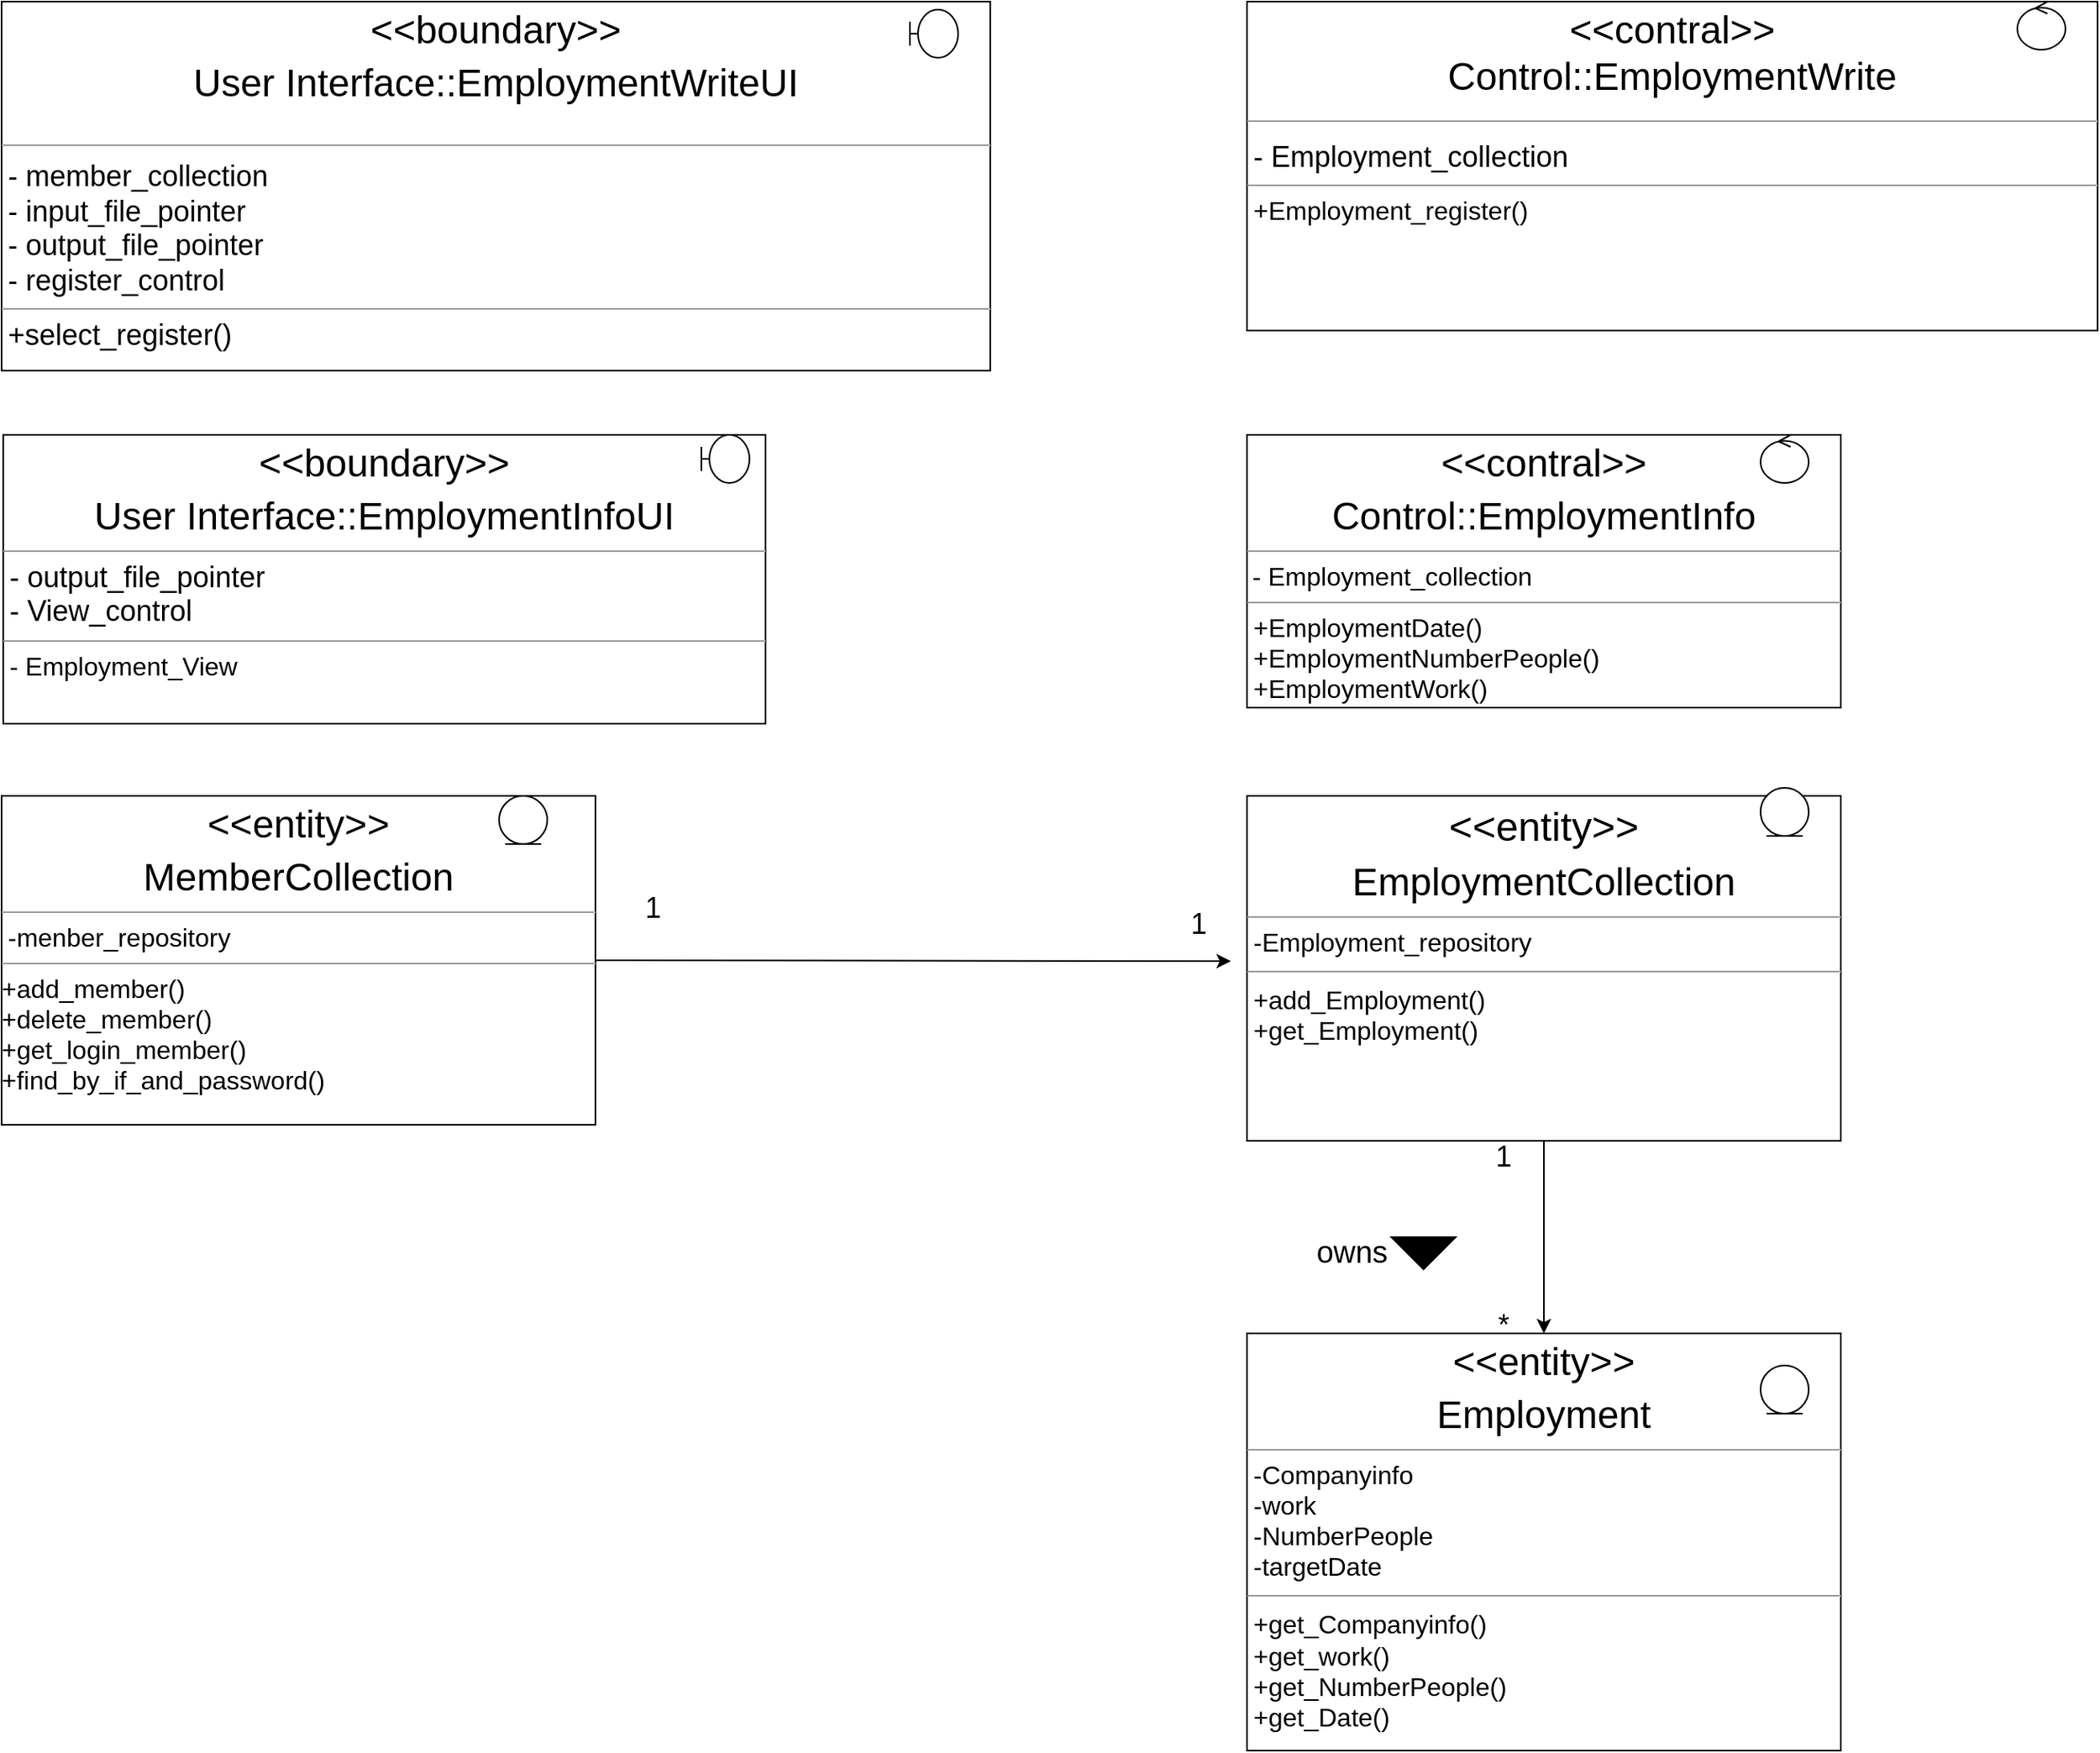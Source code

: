 <mxfile version="21.3.3" type="device">
  <diagram name="Page-1" id="Jw_VSQ_Z35y2hl4-dUQj">
    <mxGraphModel dx="2871" dy="-719" grid="1" gridSize="10" guides="1" tooltips="1" connect="1" arrows="1" fold="1" page="1" pageScale="1" pageWidth="827" pageHeight="1169" math="0" shadow="0">
      <root>
        <mxCell id="0" />
        <mxCell id="1" parent="0" />
        <mxCell id="moXTIgDV0GI7JlB2DhHy-83" value="&lt;p style=&quot;border-color: var(--border-color); text-align: center; margin: 4px 0px 0px;&quot;&gt;&lt;font style=&quot;font-size: 24px;&quot;&gt;&lt;span style=&quot;background-color: initial; border-color: var(--border-color);&quot;&gt;&amp;lt;&amp;lt;boundary&amp;gt;&amp;gt;&lt;/span&gt;&lt;/font&gt;&lt;/p&gt;&lt;p style=&quot;border-color: var(--border-color); text-align: center; margin: 4px 0px 0px;&quot;&gt;&lt;font style=&quot;font-size: 24px;&quot;&gt;&lt;span style=&quot;background-color: initial; border-color: var(--border-color);&quot;&gt;User Interface::EmploymentWriteUI&lt;/span&gt;&lt;/font&gt;&lt;/p&gt;&lt;br&gt;&lt;hr style=&quot;font-size: 18px;&quot; size=&quot;1&quot;&gt;&lt;p style=&quot;border-color: var(--border-color); margin: 0px 0px 0px 4px; font-size: 18px;&quot;&gt;&lt;font style=&quot;font-size: 18px;&quot;&gt;- member_collection&lt;br&gt;&lt;/font&gt;&lt;/p&gt;&lt;p style=&quot;border-color: var(--border-color); margin: 0px 0px 0px 4px; font-size: 18px;&quot;&gt;&lt;font style=&quot;font-size: 18px;&quot;&gt;-&lt;/font&gt;&lt;span style=&quot;background-color: initial;&quot;&gt;&amp;nbsp;input_file_pointer&lt;/span&gt;&lt;/p&gt;&lt;p style=&quot;border-color: var(--border-color); margin: 0px 0px 0px 4px; font-size: 18px;&quot;&gt;&lt;font style=&quot;font-size: 18px;&quot;&gt;- output_file_pointer&lt;/font&gt;&lt;/p&gt;&lt;p style=&quot;margin: 0px 0px 0px 4px; font-size: 18px;&quot;&gt;&lt;/p&gt;&lt;p style=&quot;border-color: var(--border-color); margin: 0px 0px 0px 4px; font-size: 18px;&quot;&gt;&lt;font style=&quot;font-size: 18px;&quot;&gt;- register_control&lt;/font&gt;&lt;/p&gt;&lt;hr size=&quot;1&quot;&gt;&lt;p style=&quot;border-color: var(--border-color); margin: 0px 0px 0px 4px;&quot;&gt;&lt;font style=&quot;font-size: 18px;&quot;&gt;+select_register()&lt;/font&gt;&lt;/p&gt;" style="verticalAlign=top;align=left;overflow=fill;fontSize=12;fontFamily=Helvetica;html=1;whiteSpace=wrap;" parent="1" vertex="1">
          <mxGeometry x="-1600" y="1230" width="616" height="230" as="geometry" />
        </mxCell>
        <mxCell id="moXTIgDV0GI7JlB2DhHy-84" value="&lt;p style=&quot;border-color: var(--border-color); text-align: center; margin: 4px 0px 0px; font-size: 24px;&quot;&gt;&amp;lt;&amp;lt;contral&amp;gt;&amp;gt;&lt;br&gt;&lt;font style=&quot;font-size: 24px;&quot;&gt;&lt;font style=&quot;font-size: 24px;&quot;&gt;&lt;span style=&quot;background-color: initial;&quot;&gt;Control::&lt;/span&gt;&lt;/font&gt;&lt;span style=&quot;background-color: initial;&quot;&gt;EmploymentWrite&lt;/span&gt;&lt;/font&gt;&lt;/p&gt;&lt;hr style=&quot;font-size: 24px;&quot; size=&quot;1&quot;&gt;&lt;p style=&quot;margin:0px;margin-left:4px;&quot;&gt;&lt;font style=&quot;font-size: 18px;&quot;&gt;- Employment_collection&lt;/font&gt;&lt;font size=&quot;3&quot;&gt;&lt;br&gt;&lt;/font&gt;&lt;/p&gt;&lt;hr size=&quot;1&quot;&gt;&lt;p style=&quot;border-color: var(--border-color); margin: 0px 0px 0px 4px; font-size: 16px;&quot;&gt;+Employment_register()&lt;br&gt;&lt;/p&gt;" style="verticalAlign=top;align=left;overflow=fill;fontSize=12;fontFamily=Helvetica;html=1;whiteSpace=wrap;" parent="1" vertex="1">
          <mxGeometry x="-824" y="1230" width="530" height="205" as="geometry" />
        </mxCell>
        <mxCell id="moXTIgDV0GI7JlB2DhHy-85" value="&lt;p style=&quot;border-color: var(--border-color); text-align: center; margin: 4px 0px 0px;&quot;&gt;&lt;span style=&quot;font-size: 24px;&quot;&gt;&amp;lt;&amp;lt;entity&amp;gt;&amp;gt;&lt;/span&gt;&lt;/p&gt;&lt;p style=&quot;border-color: var(--border-color); text-align: center; margin: 4px 0px 0px;&quot;&gt;&lt;span style=&quot;font-size: 24px;&quot;&gt;MemberCollection&lt;/span&gt;&lt;/p&gt;&lt;hr size=&quot;1&quot;&gt;&lt;p style=&quot;margin: 0px 0px 0px 4px; font-size: 16px;&quot;&gt;-menber_repository&lt;/p&gt;&lt;hr size=&quot;1&quot;&gt;&lt;p style=&quot;border-color: var(--border-color); margin: 0px 0px 0px 4px; font-size: 16px;&quot;&gt;&lt;/p&gt;&lt;font style=&quot;font-size: 16px;&quot;&gt;+add_member()&lt;br&gt;+delete_member()&lt;br&gt;+get_login_member()&lt;br&gt;+find_by_if_and_password()&lt;br&gt;&lt;/font&gt;" style="verticalAlign=top;align=left;overflow=fill;fontSize=12;fontFamily=Helvetica;html=1;whiteSpace=wrap;" parent="1" vertex="1">
          <mxGeometry x="-1600" y="1725" width="370" height="205" as="geometry" />
        </mxCell>
        <mxCell id="moXTIgDV0GI7JlB2DhHy-86" value="&lt;p style=&quot;border-color: var(--border-color); text-align: center; margin: 4px 0px 0px; font-size: 25px;&quot;&gt;&lt;font style=&quot;font-size: 25px;&quot;&gt;&amp;lt;&amp;lt;entity&amp;gt;&amp;gt;&lt;span style=&quot;background-color: initial;&quot;&gt;&lt;font style=&quot;font-size: 25px;&quot;&gt;&lt;br&gt;&lt;/font&gt;&lt;/span&gt;&lt;/font&gt;&lt;/p&gt;&lt;p style=&quot;border-color: var(--border-color); text-align: center; margin: 4px 0px 0px; font-size: 25px;&quot;&gt;&lt;span style=&quot;background-color: initial;&quot;&gt;&lt;font style=&quot;font-size: 24px;&quot;&gt;EmploymentCollection&lt;/font&gt;&lt;/span&gt;&lt;/p&gt;&lt;hr size=&quot;1&quot;&gt;&lt;p style=&quot;border-color: var(--border-color); margin: 0px 0px 0px 4px; font-size: 16px;&quot;&gt;-Employment_repository&lt;br&gt;&lt;/p&gt;&lt;hr style=&quot;font-size: 16px;&quot; size=&quot;1&quot;&gt;&lt;p style=&quot;border-color: var(--border-color); margin: 0px 0px 0px 4px; font-size: 16px;&quot;&gt;&lt;font style=&quot;font-size: 16px;&quot;&gt;+add_Employment()&lt;/font&gt;&lt;/p&gt;&lt;p style=&quot;border-color: var(--border-color); margin: 0px 0px 0px 4px; font-size: 16px;&quot;&gt;&lt;font style=&quot;font-size: 16px;&quot;&gt;+get_Employment()&lt;/font&gt;&lt;/p&gt;" style="verticalAlign=top;align=left;overflow=fill;fontSize=12;fontFamily=Helvetica;html=1;whiteSpace=wrap;" parent="1" vertex="1">
          <mxGeometry x="-824" y="1725" width="370" height="215" as="geometry" />
        </mxCell>
        <mxCell id="moXTIgDV0GI7JlB2DhHy-87" value="&lt;p style=&quot;border-color: var(--border-color); text-align: center; margin: 4px 0px 0px;&quot;&gt;&lt;font style=&quot;font-size: 24px;&quot;&gt;&lt;span style=&quot;background-color: initial; border-color: var(--border-color);&quot;&gt;&amp;lt;&amp;lt;boundary&amp;gt;&amp;gt;&lt;/span&gt;&lt;/font&gt;&lt;/p&gt;&lt;p style=&quot;border-color: var(--border-color); text-align: center; margin: 4px 0px 0px;&quot;&gt;&lt;font style=&quot;font-size: 24px;&quot;&gt;&lt;span style=&quot;background-color: initial; border-color: var(--border-color);&quot;&gt;User Interface::EmploymentInfo&lt;/span&gt;&lt;span style=&quot;background-color: initial; border-color: var(--border-color);&quot;&gt;UI&lt;/span&gt;&lt;br&gt;&lt;/font&gt;&lt;/p&gt;&lt;hr size=&quot;1&quot;&gt;&lt;p style=&quot;border-color: var(--border-color); margin: 0px 0px 0px 4px; font-size: 18px;&quot;&gt;&lt;font style=&quot;border-color: var(--border-color);&quot;&gt;- output_file_pointer&lt;/font&gt;&lt;/p&gt;&lt;p style=&quot;border-color: var(--border-color); margin: 0px 0px 0px 4px; font-size: 18px;&quot;&gt;&lt;/p&gt;&lt;p style=&quot;border-color: var(--border-color); margin: 0px 0px 0px 4px; font-size: 18px;&quot;&gt;&lt;font style=&quot;border-color: var(--border-color);&quot;&gt;- View_control&lt;/font&gt;&lt;/p&gt;&lt;hr size=&quot;1&quot;&gt;&lt;p style=&quot;border-color: var(--border-color); margin: 0px 0px 0px 4px; font-size: 16px;&quot;&gt;- Employment_View&lt;/p&gt;" style="verticalAlign=top;align=left;overflow=fill;fontSize=12;fontFamily=Helvetica;html=1;whiteSpace=wrap;" parent="1" vertex="1">
          <mxGeometry x="-1599" y="1500" width="475" height="180" as="geometry" />
        </mxCell>
        <mxCell id="moXTIgDV0GI7JlB2DhHy-88" value="&lt;p style=&quot;border-color: var(--border-color); text-align: center; margin: 4px 0px 0px;&quot;&gt;&lt;font style=&quot;font-size: 24px;&quot;&gt;&lt;span style=&quot;background-color: initial;&quot;&gt;&amp;lt;&amp;lt;contral&amp;gt;&amp;gt;&lt;/span&gt;&lt;/font&gt;&lt;/p&gt;&lt;p style=&quot;border-color: var(--border-color); text-align: center; margin: 4px 0px 0px;&quot;&gt;&lt;font style=&quot;font-size: 24px;&quot;&gt;&lt;span style=&quot;background-color: initial;&quot;&gt;Control::EmploymentInfo&lt;/span&gt;&lt;br&gt;&lt;/font&gt;&lt;/p&gt;&lt;hr size=&quot;1&quot;&gt;&lt;p style=&quot;margin:0px;margin-left:4px;&quot;&gt;&lt;/p&gt;&amp;nbsp;&lt;font style=&quot;font-size: 16px;&quot;&gt;- Employment_collection&lt;/font&gt;&lt;hr size=&quot;1&quot;&gt;&lt;p style=&quot;border-color: var(--border-color); margin: 0px 0px 0px 4px; font-size: 16px;&quot;&gt;&lt;font style=&quot;font-size: 16px;&quot;&gt;+EmploymentDate()&lt;/font&gt;&lt;/p&gt;&lt;p style=&quot;border-color: var(--border-color); margin: 0px 0px 0px 4px; font-size: 16px;&quot;&gt;&lt;font style=&quot;font-size: 16px;&quot;&gt;+EmploymentNumberPeople()&lt;/font&gt;&lt;/p&gt;&lt;p style=&quot;border-color: var(--border-color); margin: 0px 0px 0px 4px; font-size: 16px;&quot;&gt;&lt;font style=&quot;font-size: 16px;&quot;&gt;+EmploymentWork()&lt;/font&gt;&lt;/p&gt;" style="verticalAlign=top;align=left;overflow=fill;fontSize=12;fontFamily=Helvetica;html=1;whiteSpace=wrap;" parent="1" vertex="1">
          <mxGeometry x="-824" y="1500" width="370" height="170" as="geometry" />
        </mxCell>
        <mxCell id="moXTIgDV0GI7JlB2DhHy-89" value="&lt;span style=&quot;font-size: 18px;&quot;&gt;1&lt;/span&gt;" style="text;html=1;strokeColor=none;fillColor=none;align=center;verticalAlign=middle;whiteSpace=wrap;rounded=0;" parent="1" vertex="1">
          <mxGeometry x="-884" y="1790" width="60" height="30" as="geometry" />
        </mxCell>
        <mxCell id="moXTIgDV0GI7JlB2DhHy-90" value="" style="ellipse;shape=umlEntity;whiteSpace=wrap;html=1;" parent="1" vertex="1">
          <mxGeometry x="-1290" y="1725" width="30" height="30" as="geometry" />
        </mxCell>
        <mxCell id="moXTIgDV0GI7JlB2DhHy-91" value="" style="ellipse;shape=umlEntity;whiteSpace=wrap;html=1;" parent="1" vertex="1">
          <mxGeometry x="-504" y="1720" width="30" height="30" as="geometry" />
        </mxCell>
        <mxCell id="moXTIgDV0GI7JlB2DhHy-92" value="" style="shape=umlBoundary;whiteSpace=wrap;html=1;" parent="1" vertex="1">
          <mxGeometry x="-1034" y="1235" width="30" height="30" as="geometry" />
        </mxCell>
        <mxCell id="moXTIgDV0GI7JlB2DhHy-93" value="" style="shape=umlBoundary;whiteSpace=wrap;html=1;" parent="1" vertex="1">
          <mxGeometry x="-1164" y="1500" width="30" height="30" as="geometry" />
        </mxCell>
        <mxCell id="moXTIgDV0GI7JlB2DhHy-94" value="" style="ellipse;shape=umlControl;whiteSpace=wrap;html=1;" parent="1" vertex="1">
          <mxGeometry x="-344" y="1230" width="30" height="30" as="geometry" />
        </mxCell>
        <mxCell id="moXTIgDV0GI7JlB2DhHy-95" value="" style="ellipse;shape=umlControl;whiteSpace=wrap;html=1;" parent="1" vertex="1">
          <mxGeometry x="-504" y="1500" width="30" height="30" as="geometry" />
        </mxCell>
        <mxCell id="moXTIgDV0GI7JlB2DhHy-97" value="&lt;font style=&quot;font-size: 18px;&quot;&gt;1&lt;/font&gt;" style="text;html=1;strokeColor=none;fillColor=none;align=center;verticalAlign=middle;whiteSpace=wrap;rounded=0;" parent="1" vertex="1">
          <mxGeometry x="-1224" y="1780" width="60" height="30" as="geometry" />
        </mxCell>
        <mxCell id="moXTIgDV0GI7JlB2DhHy-98" value="" style="endArrow=classic;html=1;rounded=0;exitX=1;exitY=0.5;exitDx=0;exitDy=0;" parent="1" source="moXTIgDV0GI7JlB2DhHy-85" edge="1">
          <mxGeometry width="50" height="50" relative="1" as="geometry">
            <mxPoint x="-1044" y="1980" as="sourcePoint" />
            <mxPoint x="-834" y="1828" as="targetPoint" />
          </mxGeometry>
        </mxCell>
        <mxCell id="moXTIgDV0GI7JlB2DhHy-99" value="&lt;p style=&quot;border-color: var(--border-color); text-align: center; margin: 4px 0px 0px;&quot;&gt;&lt;font style=&quot;font-size: 24px;&quot;&gt;&amp;lt;&amp;lt;entity&amp;gt;&amp;gt;&lt;/font&gt;&lt;span style=&quot;background-color: initial;&quot;&gt;&lt;font style=&quot;font-size: 24px;&quot;&gt;&lt;br&gt;&lt;/font&gt;&lt;/span&gt;&lt;/p&gt;&lt;p style=&quot;border-color: var(--border-color); text-align: center; margin: 4px 0px 0px;&quot;&gt;&lt;span style=&quot;background-color: initial;&quot;&gt;&lt;font style=&quot;font-size: 24px;&quot;&gt;Employment&lt;/font&gt;&lt;/span&gt;&lt;/p&gt;&lt;hr size=&quot;1&quot;&gt;&lt;p style=&quot;border-color: var(--border-color); margin: 0px 0px 0px 4px; font-size: 16px;&quot;&gt;&lt;span style=&quot;background-color: initial;&quot;&gt;-Companyinfo&lt;/span&gt;&lt;/p&gt;&lt;p style=&quot;border-color: var(--border-color); margin: 0px 0px 0px 4px; font-size: 16px;&quot;&gt;&lt;span style=&quot;background-color: initial;&quot;&gt;-work&lt;/span&gt;&lt;br&gt;&lt;/p&gt;&lt;p style=&quot;border-color: var(--border-color); margin: 0px 0px 0px 4px; font-size: 16px;&quot;&gt;-NumberPeople&lt;/p&gt;&lt;p style=&quot;border-color: var(--border-color); margin: 0px 0px 0px 4px; font-size: 16px;&quot;&gt;&lt;span style=&quot;background-color: initial;&quot;&gt;-targetDate&lt;/span&gt;&lt;/p&gt;&lt;hr style=&quot;font-size: 16px;&quot; size=&quot;1&quot;&gt;&lt;p style=&quot;border-color: var(--border-color); margin: 0px 0px 0px 4px; font-size: 16px;&quot;&gt;&lt;font style=&quot;font-size: 16px;&quot;&gt;+get_Companyinfo()&lt;/font&gt;&lt;/p&gt;&lt;p style=&quot;border-color: var(--border-color); margin: 0px 0px 0px 4px; font-size: 16px;&quot;&gt;&lt;span style=&quot;background-color: initial;&quot;&gt;+get_work()&lt;/span&gt;&lt;br&gt;&lt;/p&gt;&lt;p style=&quot;border-color: var(--border-color); margin: 0px 0px 0px 4px; font-size: 16px;&quot;&gt;+get_NumberPeople()&lt;br&gt;&lt;/p&gt;&lt;p style=&quot;border-color: var(--border-color); margin: 0px 0px 0px 4px; font-size: 16px;&quot;&gt;+get_Date()&lt;br&gt;&lt;/p&gt;" style="verticalAlign=top;align=left;overflow=fill;fontSize=12;fontFamily=Helvetica;html=1;whiteSpace=wrap;" parent="1" vertex="1">
          <mxGeometry x="-824" y="2060" width="370" height="260" as="geometry" />
        </mxCell>
        <mxCell id="moXTIgDV0GI7JlB2DhHy-100" value="" style="ellipse;shape=umlEntity;whiteSpace=wrap;html=1;" parent="1" vertex="1">
          <mxGeometry x="-504" y="2080" width="30" height="30" as="geometry" />
        </mxCell>
        <mxCell id="moXTIgDV0GI7JlB2DhHy-101" value="" style="endArrow=classic;html=1;rounded=0;exitX=0.5;exitY=1;exitDx=0;exitDy=0;entryX=0.5;entryY=0;entryDx=0;entryDy=0;" parent="1" source="moXTIgDV0GI7JlB2DhHy-86" target="moXTIgDV0GI7JlB2DhHy-99" edge="1">
          <mxGeometry width="50" height="50" relative="1" as="geometry">
            <mxPoint x="-1194" y="2060" as="sourcePoint" />
            <mxPoint x="-804" y="2060" as="targetPoint" />
          </mxGeometry>
        </mxCell>
        <mxCell id="moXTIgDV0GI7JlB2DhHy-102" value="" style="shape=mxgraph.arrows2.wedgeArrow;html=1;bendable=0;startWidth=20;fillColor=strokeColor;defaultFillColor=invert;defaultGradientColor=invert;rounded=0;" parent="1" edge="1">
          <mxGeometry width="100" height="100" relative="1" as="geometry">
            <mxPoint x="-714" y="2000" as="sourcePoint" />
            <mxPoint x="-714" y="2020" as="targetPoint" />
          </mxGeometry>
        </mxCell>
        <mxCell id="moXTIgDV0GI7JlB2DhHy-103" value="&lt;font style=&quot;font-size: 18px;&quot;&gt;1&lt;/font&gt;" style="text;html=1;strokeColor=none;fillColor=none;align=center;verticalAlign=middle;whiteSpace=wrap;rounded=0;" parent="1" vertex="1">
          <mxGeometry x="-694" y="1935" width="60" height="30" as="geometry" />
        </mxCell>
        <mxCell id="moXTIgDV0GI7JlB2DhHy-104" value="&lt;font style=&quot;font-size: 18px;&quot;&gt;*&lt;/font&gt;" style="text;html=1;strokeColor=none;fillColor=none;align=center;verticalAlign=middle;whiteSpace=wrap;rounded=0;" parent="1" vertex="1">
          <mxGeometry x="-694" y="2040" width="60" height="30" as="geometry" />
        </mxCell>
        <mxCell id="moXTIgDV0GI7JlB2DhHy-105" value="&lt;font style=&quot;font-size: 19px;&quot;&gt;owns&lt;/font&gt;" style="text;html=1;align=center;verticalAlign=middle;resizable=0;points=[];autosize=1;strokeColor=none;fillColor=none;" parent="1" vertex="1">
          <mxGeometry x="-794" y="1990" width="70" height="40" as="geometry" />
        </mxCell>
      </root>
    </mxGraphModel>
  </diagram>
</mxfile>
